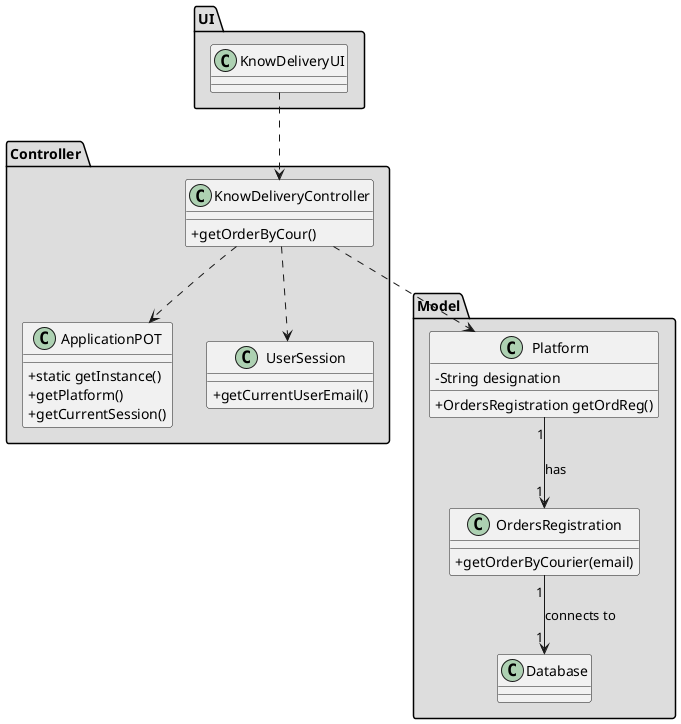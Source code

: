 @startuml
skinparam classAttributeIconSize 0

package "Controller" #DDDDDD {
class ApplicationPOT
{
  +static getInstance()
  +getPlatform()
  +getCurrentSession()
}

class UserSession
{
  +getCurrentUserEmail()
}
class KnowDeliveryController{
+getOrderByCour()
}
}
package "UI" #DDDDDD {
class KnowDeliveryUI{

}
}
package "Model" #DDDDDD {
class Platform {
  -String designation
  +OrdersRegistration getOrdReg()
}

class OrdersRegistration{
+getOrderByCourier(email)
}
class Database{
}
}

KnowDeliveryUI ..> KnowDeliveryController
KnowDeliveryController ..> Platform
KnowDeliveryController ..> ApplicationPOT
KnowDeliveryController ..> UserSession
Platform "1" --> "1" OrdersRegistration : has
OrdersRegistration "1" --> "1" Database : connects to

@enduml